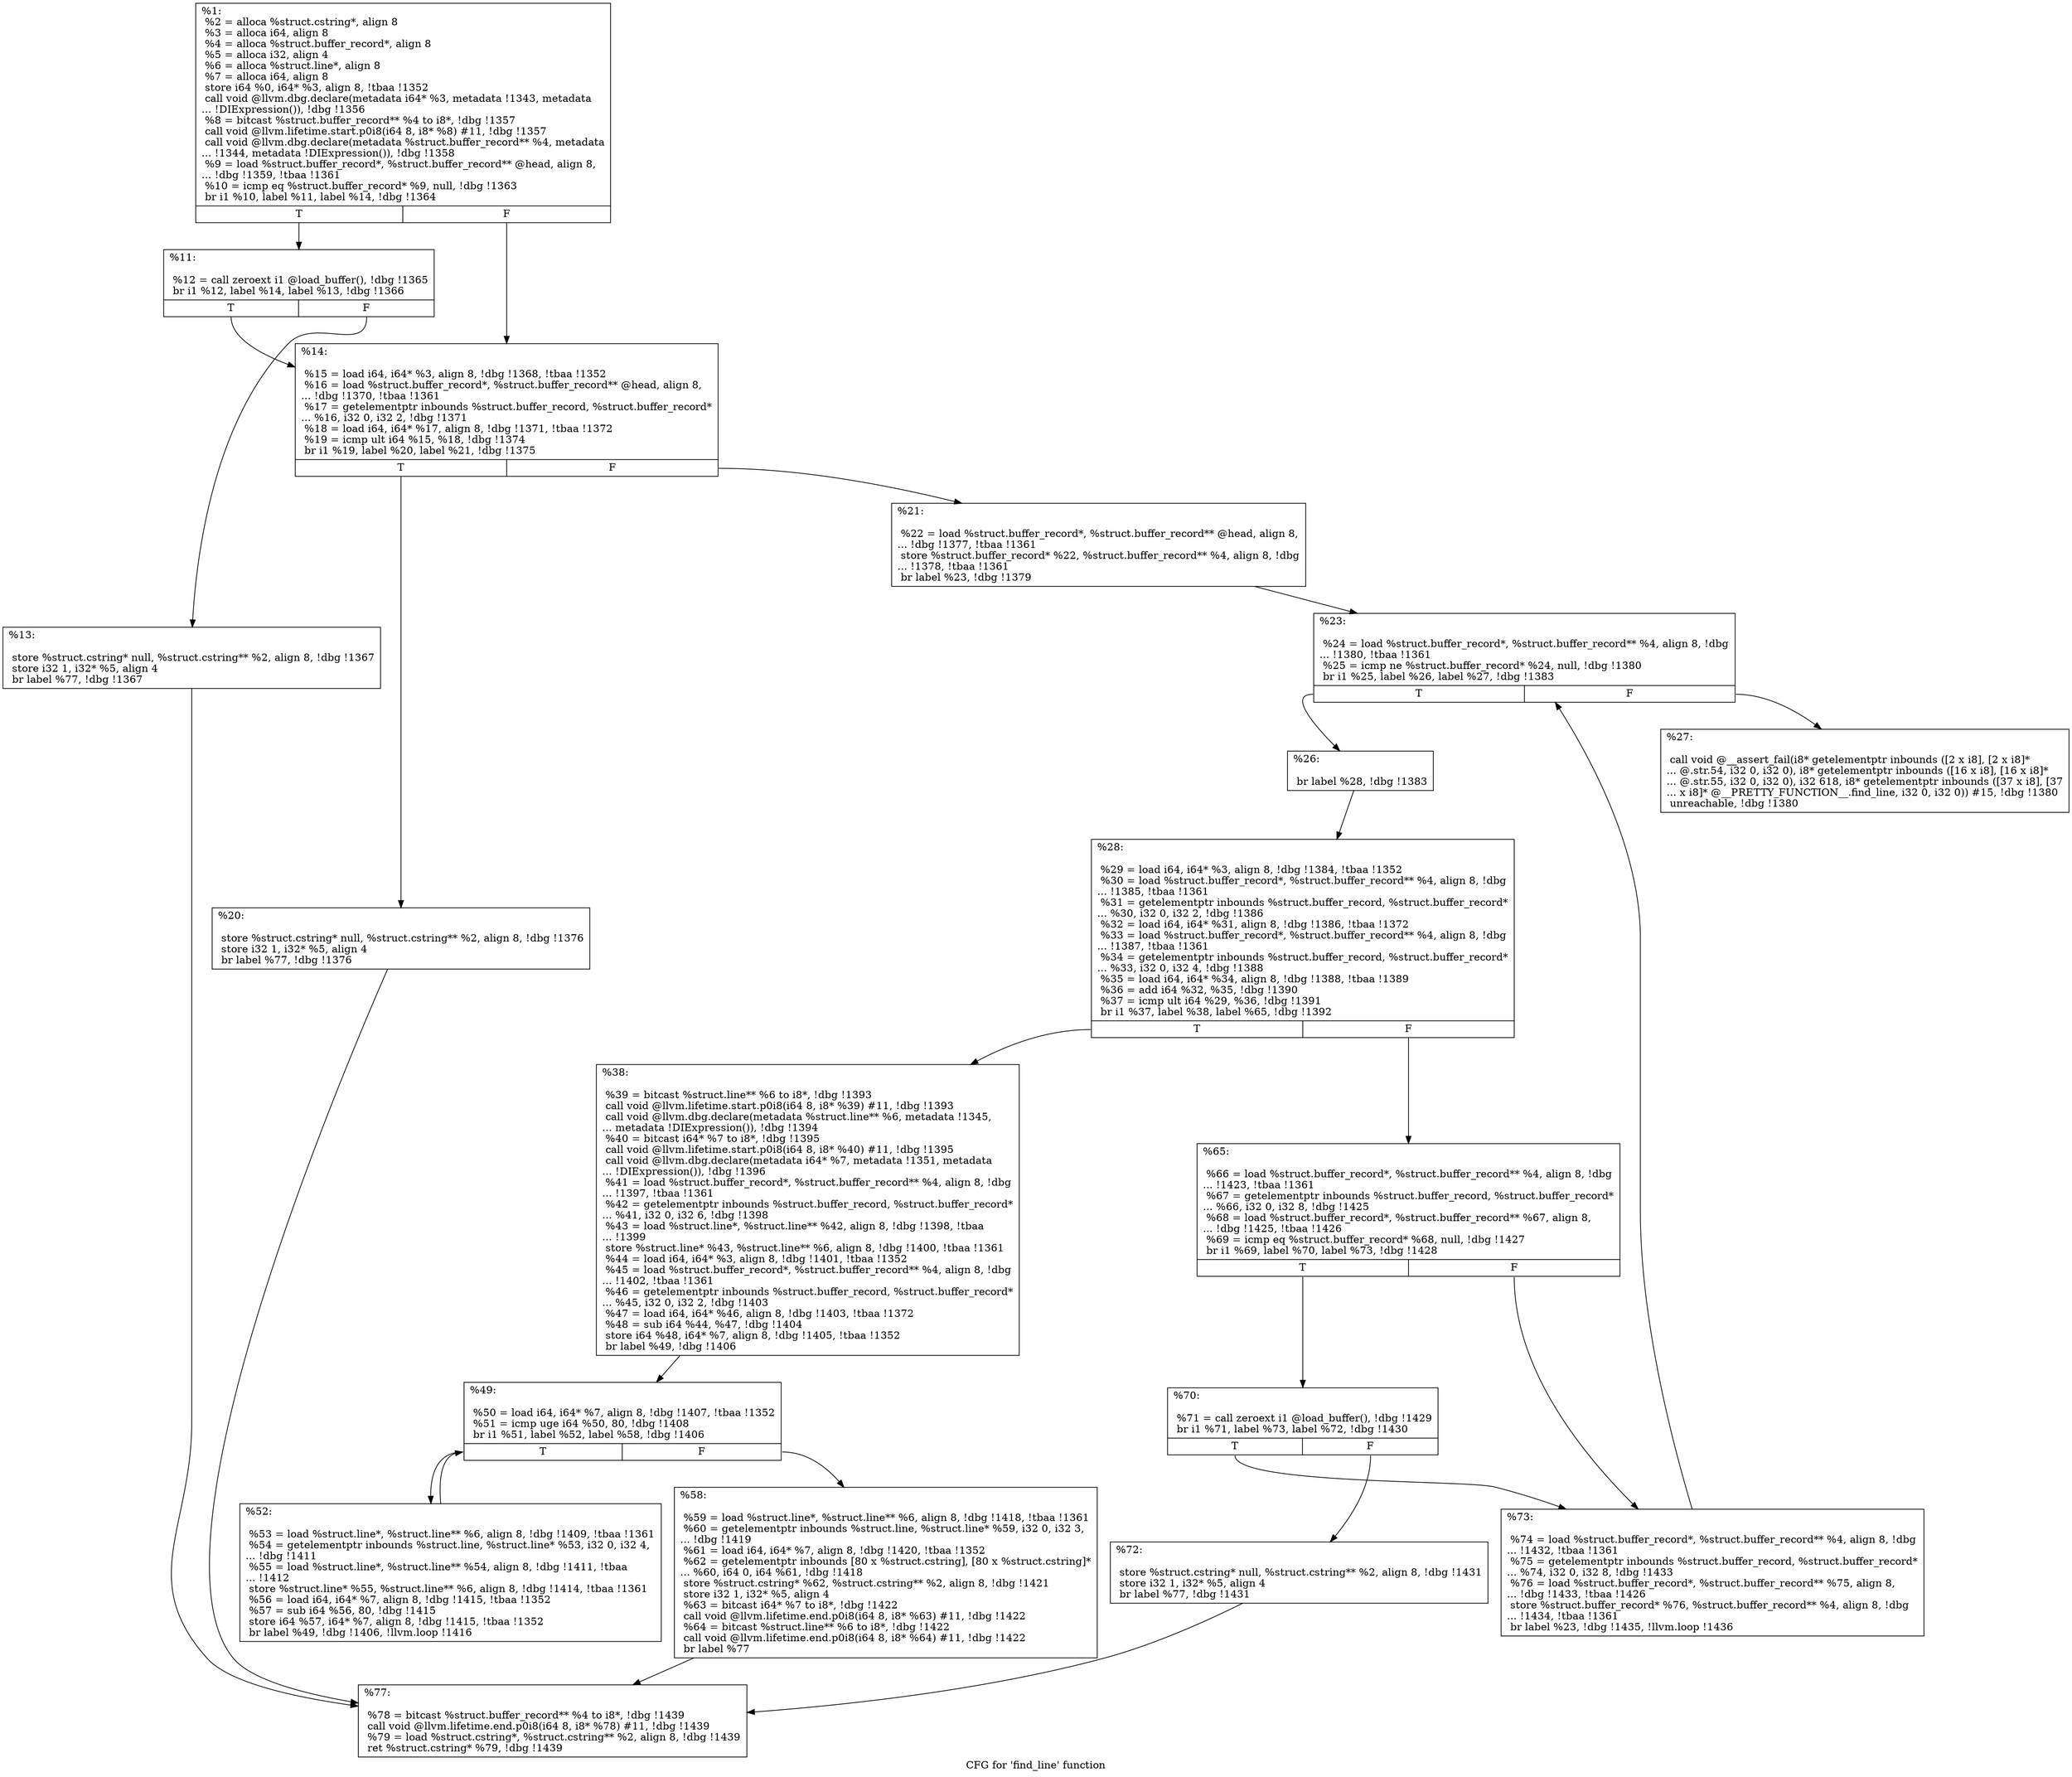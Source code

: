 digraph "CFG for 'find_line' function" {
	label="CFG for 'find_line' function";

	Node0x1378860 [shape=record,label="{%1:\l  %2 = alloca %struct.cstring*, align 8\l  %3 = alloca i64, align 8\l  %4 = alloca %struct.buffer_record*, align 8\l  %5 = alloca i32, align 4\l  %6 = alloca %struct.line*, align 8\l  %7 = alloca i64, align 8\l  store i64 %0, i64* %3, align 8, !tbaa !1352\l  call void @llvm.dbg.declare(metadata i64* %3, metadata !1343, metadata\l... !DIExpression()), !dbg !1356\l  %8 = bitcast %struct.buffer_record** %4 to i8*, !dbg !1357\l  call void @llvm.lifetime.start.p0i8(i64 8, i8* %8) #11, !dbg !1357\l  call void @llvm.dbg.declare(metadata %struct.buffer_record** %4, metadata\l... !1344, metadata !DIExpression()), !dbg !1358\l  %9 = load %struct.buffer_record*, %struct.buffer_record** @head, align 8,\l... !dbg !1359, !tbaa !1361\l  %10 = icmp eq %struct.buffer_record* %9, null, !dbg !1363\l  br i1 %10, label %11, label %14, !dbg !1364\l|{<s0>T|<s1>F}}"];
	Node0x1378860:s0 -> Node0x1379280;
	Node0x1378860:s1 -> Node0x1379320;
	Node0x1379280 [shape=record,label="{%11:\l\l  %12 = call zeroext i1 @load_buffer(), !dbg !1365\l  br i1 %12, label %14, label %13, !dbg !1366\l|{<s0>T|<s1>F}}"];
	Node0x1379280:s0 -> Node0x1379320;
	Node0x1379280:s1 -> Node0x13792d0;
	Node0x13792d0 [shape=record,label="{%13:\l\l  store %struct.cstring* null, %struct.cstring** %2, align 8, !dbg !1367\l  store i32 1, i32* %5, align 4\l  br label %77, !dbg !1367\l}"];
	Node0x13792d0 -> Node0x13797d0;
	Node0x1379320 [shape=record,label="{%14:\l\l  %15 = load i64, i64* %3, align 8, !dbg !1368, !tbaa !1352\l  %16 = load %struct.buffer_record*, %struct.buffer_record** @head, align 8,\l... !dbg !1370, !tbaa !1361\l  %17 = getelementptr inbounds %struct.buffer_record, %struct.buffer_record*\l... %16, i32 0, i32 2, !dbg !1371\l  %18 = load i64, i64* %17, align 8, !dbg !1371, !tbaa !1372\l  %19 = icmp ult i64 %15, %18, !dbg !1374\l  br i1 %19, label %20, label %21, !dbg !1375\l|{<s0>T|<s1>F}}"];
	Node0x1379320:s0 -> Node0x1379370;
	Node0x1379320:s1 -> Node0x13793c0;
	Node0x1379370 [shape=record,label="{%20:\l\l  store %struct.cstring* null, %struct.cstring** %2, align 8, !dbg !1376\l  store i32 1, i32* %5, align 4\l  br label %77, !dbg !1376\l}"];
	Node0x1379370 -> Node0x13797d0;
	Node0x13793c0 [shape=record,label="{%21:\l\l  %22 = load %struct.buffer_record*, %struct.buffer_record** @head, align 8,\l... !dbg !1377, !tbaa !1361\l  store %struct.buffer_record* %22, %struct.buffer_record** %4, align 8, !dbg\l... !1378, !tbaa !1361\l  br label %23, !dbg !1379\l}"];
	Node0x13793c0 -> Node0x1379410;
	Node0x1379410 [shape=record,label="{%23:\l\l  %24 = load %struct.buffer_record*, %struct.buffer_record** %4, align 8, !dbg\l... !1380, !tbaa !1361\l  %25 = icmp ne %struct.buffer_record* %24, null, !dbg !1380\l  br i1 %25, label %26, label %27, !dbg !1383\l|{<s0>T|<s1>F}}"];
	Node0x1379410:s0 -> Node0x1379460;
	Node0x1379410:s1 -> Node0x13794b0;
	Node0x1379460 [shape=record,label="{%26:\l\l  br label %28, !dbg !1383\l}"];
	Node0x1379460 -> Node0x1379500;
	Node0x13794b0 [shape=record,label="{%27:\l\l  call void @__assert_fail(i8* getelementptr inbounds ([2 x i8], [2 x i8]*\l... @.str.54, i32 0, i32 0), i8* getelementptr inbounds ([16 x i8], [16 x i8]*\l... @.str.55, i32 0, i32 0), i32 618, i8* getelementptr inbounds ([37 x i8], [37\l... x i8]* @__PRETTY_FUNCTION__.find_line, i32 0, i32 0)) #15, !dbg !1380\l  unreachable, !dbg !1380\l}"];
	Node0x1379500 [shape=record,label="{%28:\l\l  %29 = load i64, i64* %3, align 8, !dbg !1384, !tbaa !1352\l  %30 = load %struct.buffer_record*, %struct.buffer_record** %4, align 8, !dbg\l... !1385, !tbaa !1361\l  %31 = getelementptr inbounds %struct.buffer_record, %struct.buffer_record*\l... %30, i32 0, i32 2, !dbg !1386\l  %32 = load i64, i64* %31, align 8, !dbg !1386, !tbaa !1372\l  %33 = load %struct.buffer_record*, %struct.buffer_record** %4, align 8, !dbg\l... !1387, !tbaa !1361\l  %34 = getelementptr inbounds %struct.buffer_record, %struct.buffer_record*\l... %33, i32 0, i32 4, !dbg !1388\l  %35 = load i64, i64* %34, align 8, !dbg !1388, !tbaa !1389\l  %36 = add i64 %32, %35, !dbg !1390\l  %37 = icmp ult i64 %29, %36, !dbg !1391\l  br i1 %37, label %38, label %65, !dbg !1392\l|{<s0>T|<s1>F}}"];
	Node0x1379500:s0 -> Node0x1379550;
	Node0x1379500:s1 -> Node0x1379690;
	Node0x1379550 [shape=record,label="{%38:\l\l  %39 = bitcast %struct.line** %6 to i8*, !dbg !1393\l  call void @llvm.lifetime.start.p0i8(i64 8, i8* %39) #11, !dbg !1393\l  call void @llvm.dbg.declare(metadata %struct.line** %6, metadata !1345,\l... metadata !DIExpression()), !dbg !1394\l  %40 = bitcast i64* %7 to i8*, !dbg !1395\l  call void @llvm.lifetime.start.p0i8(i64 8, i8* %40) #11, !dbg !1395\l  call void @llvm.dbg.declare(metadata i64* %7, metadata !1351, metadata\l... !DIExpression()), !dbg !1396\l  %41 = load %struct.buffer_record*, %struct.buffer_record** %4, align 8, !dbg\l... !1397, !tbaa !1361\l  %42 = getelementptr inbounds %struct.buffer_record, %struct.buffer_record*\l... %41, i32 0, i32 6, !dbg !1398\l  %43 = load %struct.line*, %struct.line** %42, align 8, !dbg !1398, !tbaa\l... !1399\l  store %struct.line* %43, %struct.line** %6, align 8, !dbg !1400, !tbaa !1361\l  %44 = load i64, i64* %3, align 8, !dbg !1401, !tbaa !1352\l  %45 = load %struct.buffer_record*, %struct.buffer_record** %4, align 8, !dbg\l... !1402, !tbaa !1361\l  %46 = getelementptr inbounds %struct.buffer_record, %struct.buffer_record*\l... %45, i32 0, i32 2, !dbg !1403\l  %47 = load i64, i64* %46, align 8, !dbg !1403, !tbaa !1372\l  %48 = sub i64 %44, %47, !dbg !1404\l  store i64 %48, i64* %7, align 8, !dbg !1405, !tbaa !1352\l  br label %49, !dbg !1406\l}"];
	Node0x1379550 -> Node0x13795a0;
	Node0x13795a0 [shape=record,label="{%49:\l\l  %50 = load i64, i64* %7, align 8, !dbg !1407, !tbaa !1352\l  %51 = icmp uge i64 %50, 80, !dbg !1408\l  br i1 %51, label %52, label %58, !dbg !1406\l|{<s0>T|<s1>F}}"];
	Node0x13795a0:s0 -> Node0x13795f0;
	Node0x13795a0:s1 -> Node0x1379640;
	Node0x13795f0 [shape=record,label="{%52:\l\l  %53 = load %struct.line*, %struct.line** %6, align 8, !dbg !1409, !tbaa !1361\l  %54 = getelementptr inbounds %struct.line, %struct.line* %53, i32 0, i32 4,\l... !dbg !1411\l  %55 = load %struct.line*, %struct.line** %54, align 8, !dbg !1411, !tbaa\l... !1412\l  store %struct.line* %55, %struct.line** %6, align 8, !dbg !1414, !tbaa !1361\l  %56 = load i64, i64* %7, align 8, !dbg !1415, !tbaa !1352\l  %57 = sub i64 %56, 80, !dbg !1415\l  store i64 %57, i64* %7, align 8, !dbg !1415, !tbaa !1352\l  br label %49, !dbg !1406, !llvm.loop !1416\l}"];
	Node0x13795f0 -> Node0x13795a0;
	Node0x1379640 [shape=record,label="{%58:\l\l  %59 = load %struct.line*, %struct.line** %6, align 8, !dbg !1418, !tbaa !1361\l  %60 = getelementptr inbounds %struct.line, %struct.line* %59, i32 0, i32 3,\l... !dbg !1419\l  %61 = load i64, i64* %7, align 8, !dbg !1420, !tbaa !1352\l  %62 = getelementptr inbounds [80 x %struct.cstring], [80 x %struct.cstring]*\l... %60, i64 0, i64 %61, !dbg !1418\l  store %struct.cstring* %62, %struct.cstring** %2, align 8, !dbg !1421\l  store i32 1, i32* %5, align 4\l  %63 = bitcast i64* %7 to i8*, !dbg !1422\l  call void @llvm.lifetime.end.p0i8(i64 8, i8* %63) #11, !dbg !1422\l  %64 = bitcast %struct.line** %6 to i8*, !dbg !1422\l  call void @llvm.lifetime.end.p0i8(i64 8, i8* %64) #11, !dbg !1422\l  br label %77\l}"];
	Node0x1379640 -> Node0x13797d0;
	Node0x1379690 [shape=record,label="{%65:\l\l  %66 = load %struct.buffer_record*, %struct.buffer_record** %4, align 8, !dbg\l... !1423, !tbaa !1361\l  %67 = getelementptr inbounds %struct.buffer_record, %struct.buffer_record*\l... %66, i32 0, i32 8, !dbg !1425\l  %68 = load %struct.buffer_record*, %struct.buffer_record** %67, align 8,\l... !dbg !1425, !tbaa !1426\l  %69 = icmp eq %struct.buffer_record* %68, null, !dbg !1427\l  br i1 %69, label %70, label %73, !dbg !1428\l|{<s0>T|<s1>F}}"];
	Node0x1379690:s0 -> Node0x13796e0;
	Node0x1379690:s1 -> Node0x1379780;
	Node0x13796e0 [shape=record,label="{%70:\l\l  %71 = call zeroext i1 @load_buffer(), !dbg !1429\l  br i1 %71, label %73, label %72, !dbg !1430\l|{<s0>T|<s1>F}}"];
	Node0x13796e0:s0 -> Node0x1379780;
	Node0x13796e0:s1 -> Node0x1379730;
	Node0x1379730 [shape=record,label="{%72:\l\l  store %struct.cstring* null, %struct.cstring** %2, align 8, !dbg !1431\l  store i32 1, i32* %5, align 4\l  br label %77, !dbg !1431\l}"];
	Node0x1379730 -> Node0x13797d0;
	Node0x1379780 [shape=record,label="{%73:\l\l  %74 = load %struct.buffer_record*, %struct.buffer_record** %4, align 8, !dbg\l... !1432, !tbaa !1361\l  %75 = getelementptr inbounds %struct.buffer_record, %struct.buffer_record*\l... %74, i32 0, i32 8, !dbg !1433\l  %76 = load %struct.buffer_record*, %struct.buffer_record** %75, align 8,\l... !dbg !1433, !tbaa !1426\l  store %struct.buffer_record* %76, %struct.buffer_record** %4, align 8, !dbg\l... !1434, !tbaa !1361\l  br label %23, !dbg !1435, !llvm.loop !1436\l}"];
	Node0x1379780 -> Node0x1379410;
	Node0x13797d0 [shape=record,label="{%77:\l\l  %78 = bitcast %struct.buffer_record** %4 to i8*, !dbg !1439\l  call void @llvm.lifetime.end.p0i8(i64 8, i8* %78) #11, !dbg !1439\l  %79 = load %struct.cstring*, %struct.cstring** %2, align 8, !dbg !1439\l  ret %struct.cstring* %79, !dbg !1439\l}"];
}
